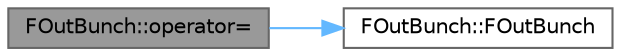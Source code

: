 digraph "FOutBunch::operator="
{
 // INTERACTIVE_SVG=YES
 // LATEX_PDF_SIZE
  bgcolor="transparent";
  edge [fontname=Helvetica,fontsize=10,labelfontname=Helvetica,labelfontsize=10];
  node [fontname=Helvetica,fontsize=10,shape=box,height=0.2,width=0.4];
  rankdir="LR";
  Node1 [id="Node000001",label="FOutBunch::operator=",height=0.2,width=0.4,color="gray40", fillcolor="grey60", style="filled", fontcolor="black",tooltip=" "];
  Node1 -> Node2 [id="edge1_Node000001_Node000002",color="steelblue1",style="solid",tooltip=" "];
  Node2 [id="Node000002",label="FOutBunch::FOutBunch",height=0.2,width=0.4,color="grey40", fillcolor="white", style="filled",URL="$d3/d40/classFOutBunch.html#a2c3d3338ee5b7ea28e02c6708822b23b",tooltip=" "];
}

